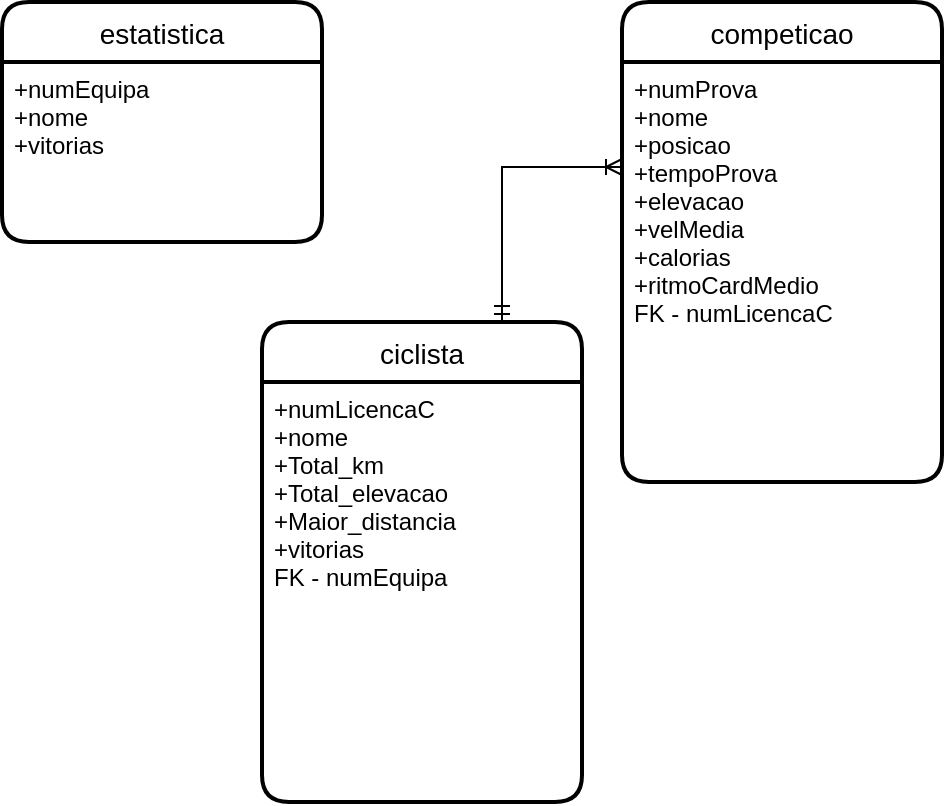 <mxfile version="20.3.0" type="device"><diagram id="zLfT-zzH2stmDpR5ujuY" name="Página-1"><mxGraphModel dx="1038" dy="641" grid="1" gridSize="10" guides="1" tooltips="1" connect="1" arrows="1" fold="1" page="1" pageScale="1" pageWidth="827" pageHeight="1169" math="0" shadow="0"><root><mxCell id="0"/><mxCell id="1" parent="0"/><mxCell id="aQA_T-wE1sQcMbmdMeJz-1" value="estatistica" style="swimlane;childLayout=stackLayout;horizontal=1;startSize=30;horizontalStack=0;rounded=1;fontSize=14;fontStyle=0;strokeWidth=2;resizeParent=0;resizeLast=1;shadow=0;dashed=0;align=center;" parent="1" vertex="1"><mxGeometry x="170" y="200" width="160" height="120" as="geometry"/></mxCell><mxCell id="aQA_T-wE1sQcMbmdMeJz-2" value="+numEquipa&#10;+nome&#10;+vitorias" style="align=left;strokeColor=none;fillColor=none;spacingLeft=4;fontSize=12;verticalAlign=top;resizable=0;rotatable=0;part=1;" parent="aQA_T-wE1sQcMbmdMeJz-1" vertex="1"><mxGeometry y="30" width="160" height="90" as="geometry"/></mxCell><mxCell id="aQA_T-wE1sQcMbmdMeJz-17" style="edgeStyle=orthogonalEdgeStyle;rounded=0;orthogonalLoop=1;jettySize=auto;html=1;exitX=0.75;exitY=0;exitDx=0;exitDy=0;entryX=0;entryY=0.25;entryDx=0;entryDy=0;startArrow=ERmandOne;startFill=0;endArrow=ERoneToMany;endFill=0;" parent="1" source="aQA_T-wE1sQcMbmdMeJz-3" target="aQA_T-wE1sQcMbmdMeJz-16" edge="1"><mxGeometry relative="1" as="geometry"/></mxCell><mxCell id="aQA_T-wE1sQcMbmdMeJz-3" value="ciclista" style="swimlane;childLayout=stackLayout;horizontal=1;startSize=30;horizontalStack=0;rounded=1;fontSize=14;fontStyle=0;strokeWidth=2;resizeParent=0;resizeLast=1;shadow=0;dashed=0;align=center;" parent="1" vertex="1"><mxGeometry x="300" y="360" width="160" height="240" as="geometry"/></mxCell><mxCell id="aQA_T-wE1sQcMbmdMeJz-4" value="+numLicencaC&#10;+nome&#10;+Total_km&#10;+Total_elevacao&#10;+Maior_distancia&#10;+vitorias&#10;FK - numEquipa" style="align=left;strokeColor=none;fillColor=none;spacingLeft=4;fontSize=12;verticalAlign=top;resizable=0;rotatable=0;part=1;" parent="aQA_T-wE1sQcMbmdMeJz-3" vertex="1"><mxGeometry y="30" width="160" height="210" as="geometry"/></mxCell><mxCell id="aQA_T-wE1sQcMbmdMeJz-15" value="competicao" style="swimlane;childLayout=stackLayout;horizontal=1;startSize=30;horizontalStack=0;rounded=1;fontSize=14;fontStyle=0;strokeWidth=2;resizeParent=0;resizeLast=1;shadow=0;dashed=0;align=center;" parent="1" vertex="1"><mxGeometry x="480" y="200" width="160" height="240" as="geometry"/></mxCell><mxCell id="aQA_T-wE1sQcMbmdMeJz-16" value="+numProva&#10;+nome&#10;+posicao&#10;+tempoProva&#10;+elevacao&#10;+velMedia&#10;+calorias&#10;+ritmoCardMedio&#10;FK - numLicencaC" style="align=left;strokeColor=none;fillColor=none;spacingLeft=4;fontSize=12;verticalAlign=top;resizable=0;rotatable=0;part=1;" parent="aQA_T-wE1sQcMbmdMeJz-15" vertex="1"><mxGeometry y="30" width="160" height="210" as="geometry"/></mxCell></root></mxGraphModel></diagram></mxfile>